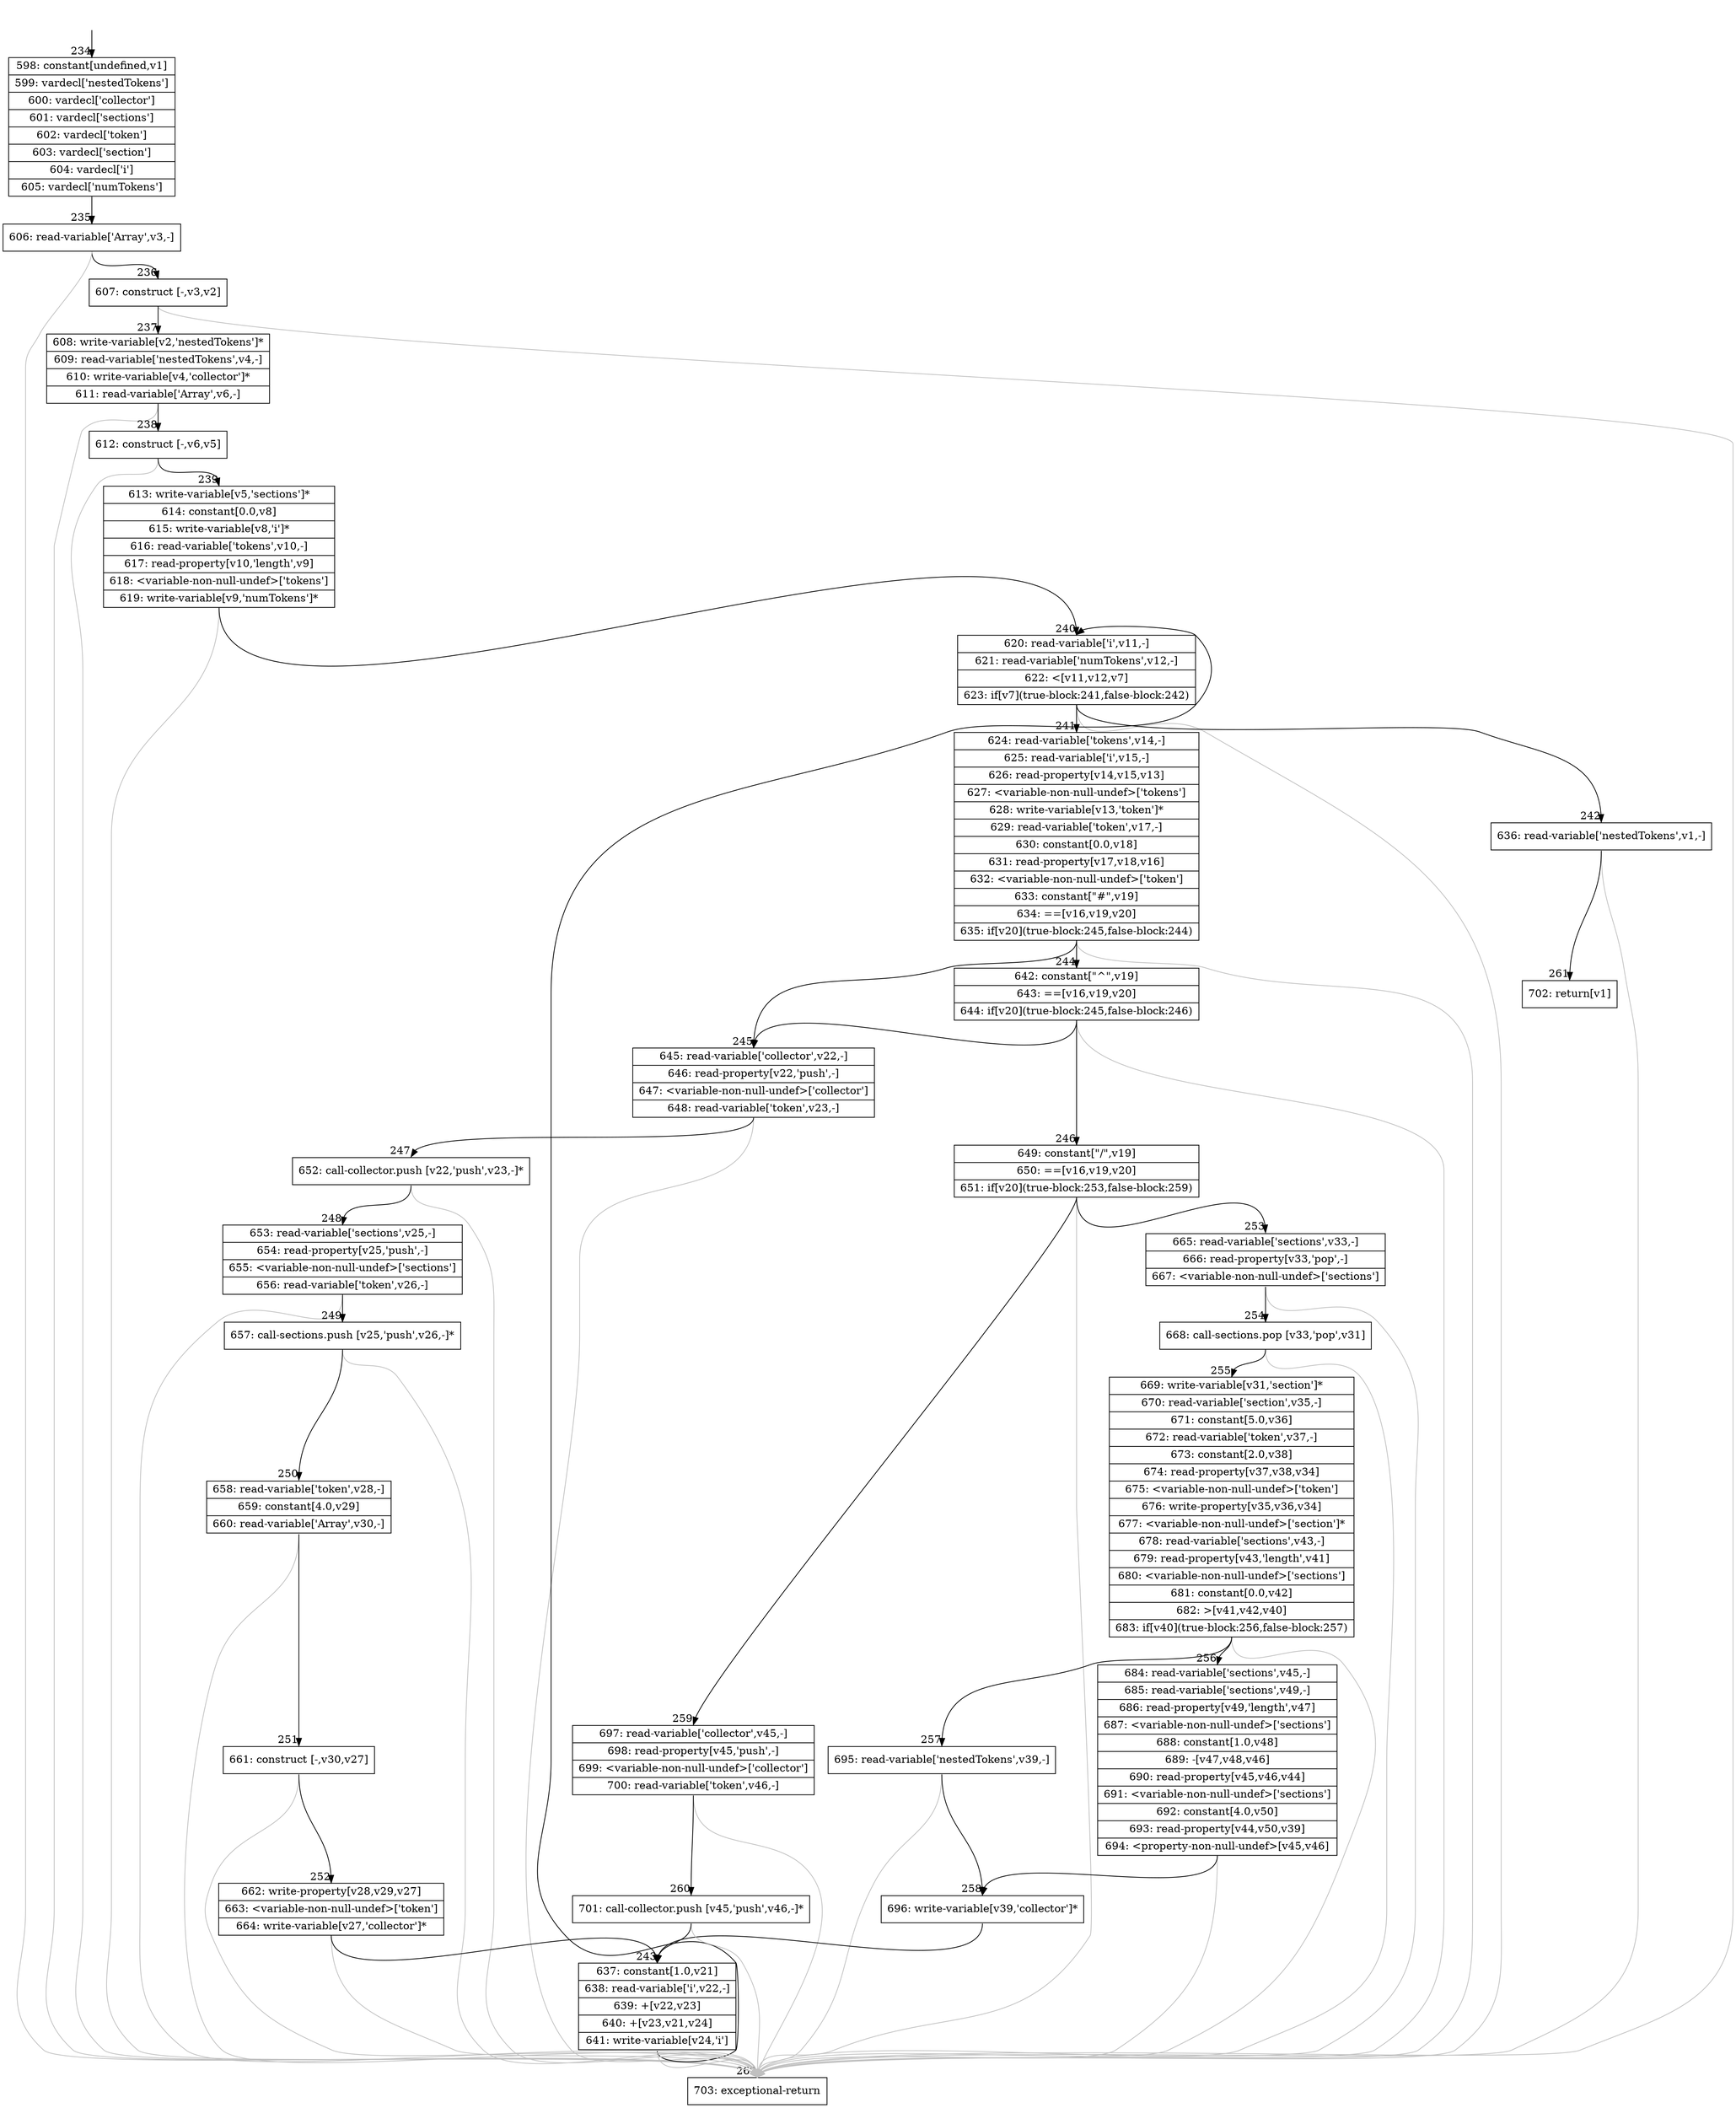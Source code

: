 digraph {
rankdir="TD"
BB_entry14[shape=none,label=""];
BB_entry14 -> BB234 [tailport=s, headport=n, headlabel="    234"]
BB234 [shape=record label="{598: constant[undefined,v1]|599: vardecl['nestedTokens']|600: vardecl['collector']|601: vardecl['sections']|602: vardecl['token']|603: vardecl['section']|604: vardecl['i']|605: vardecl['numTokens']}" ] 
BB234 -> BB235 [tailport=s, headport=n, headlabel="      235"]
BB235 [shape=record label="{606: read-variable['Array',v3,-]}" ] 
BB235 -> BB236 [tailport=s, headport=n, headlabel="      236"]
BB235 -> BB262 [tailport=s, headport=n, color=gray, headlabel="      262"]
BB236 [shape=record label="{607: construct [-,v3,v2]}" ] 
BB236 -> BB237 [tailport=s, headport=n, headlabel="      237"]
BB236 -> BB262 [tailport=s, headport=n, color=gray]
BB237 [shape=record label="{608: write-variable[v2,'nestedTokens']*|609: read-variable['nestedTokens',v4,-]|610: write-variable[v4,'collector']*|611: read-variable['Array',v6,-]}" ] 
BB237 -> BB238 [tailport=s, headport=n, headlabel="      238"]
BB237 -> BB262 [tailport=s, headport=n, color=gray]
BB238 [shape=record label="{612: construct [-,v6,v5]}" ] 
BB238 -> BB239 [tailport=s, headport=n, headlabel="      239"]
BB238 -> BB262 [tailport=s, headport=n, color=gray]
BB239 [shape=record label="{613: write-variable[v5,'sections']*|614: constant[0.0,v8]|615: write-variable[v8,'i']*|616: read-variable['tokens',v10,-]|617: read-property[v10,'length',v9]|618: \<variable-non-null-undef\>['tokens']|619: write-variable[v9,'numTokens']*}" ] 
BB239 -> BB240 [tailport=s, headport=n, headlabel="      240"]
BB239 -> BB262 [tailport=s, headport=n, color=gray]
BB240 [shape=record label="{620: read-variable['i',v11,-]|621: read-variable['numTokens',v12,-]|622: \<[v11,v12,v7]|623: if[v7](true-block:241,false-block:242)}" ] 
BB240 -> BB241 [tailport=s, headport=n, headlabel="      241"]
BB240 -> BB242 [tailport=s, headport=n, headlabel="      242"]
BB240 -> BB262 [tailport=s, headport=n, color=gray]
BB241 [shape=record label="{624: read-variable['tokens',v14,-]|625: read-variable['i',v15,-]|626: read-property[v14,v15,v13]|627: \<variable-non-null-undef\>['tokens']|628: write-variable[v13,'token']*|629: read-variable['token',v17,-]|630: constant[0.0,v18]|631: read-property[v17,v18,v16]|632: \<variable-non-null-undef\>['token']|633: constant[\"#\",v19]|634: ==[v16,v19,v20]|635: if[v20](true-block:245,false-block:244)}" ] 
BB241 -> BB245 [tailport=s, headport=n, headlabel="      245"]
BB241 -> BB244 [tailport=s, headport=n, headlabel="      244"]
BB241 -> BB262 [tailport=s, headport=n, color=gray]
BB242 [shape=record label="{636: read-variable['nestedTokens',v1,-]}" ] 
BB242 -> BB261 [tailport=s, headport=n, headlabel="      261"]
BB242 -> BB262 [tailport=s, headport=n, color=gray]
BB243 [shape=record label="{637: constant[1.0,v21]|638: read-variable['i',v22,-]|639: +[v22,v23]|640: +[v23,v21,v24]|641: write-variable[v24,'i']}" ] 
BB243 -> BB240 [tailport=s, headport=n]
BB243 -> BB262 [tailport=s, headport=n, color=gray]
BB244 [shape=record label="{642: constant[\"^\",v19]|643: ==[v16,v19,v20]|644: if[v20](true-block:245,false-block:246)}" ] 
BB244 -> BB245 [tailport=s, headport=n]
BB244 -> BB246 [tailport=s, headport=n, headlabel="      246"]
BB244 -> BB262 [tailport=s, headport=n, color=gray]
BB245 [shape=record label="{645: read-variable['collector',v22,-]|646: read-property[v22,'push',-]|647: \<variable-non-null-undef\>['collector']|648: read-variable['token',v23,-]}" ] 
BB245 -> BB247 [tailport=s, headport=n, headlabel="      247"]
BB245 -> BB262 [tailport=s, headport=n, color=gray]
BB246 [shape=record label="{649: constant[\"/\",v19]|650: ==[v16,v19,v20]|651: if[v20](true-block:253,false-block:259)}" ] 
BB246 -> BB253 [tailport=s, headport=n, headlabel="      253"]
BB246 -> BB259 [tailport=s, headport=n, headlabel="      259"]
BB246 -> BB262 [tailport=s, headport=n, color=gray]
BB247 [shape=record label="{652: call-collector.push [v22,'push',v23,-]*}" ] 
BB247 -> BB248 [tailport=s, headport=n, headlabel="      248"]
BB247 -> BB262 [tailport=s, headport=n, color=gray]
BB248 [shape=record label="{653: read-variable['sections',v25,-]|654: read-property[v25,'push',-]|655: \<variable-non-null-undef\>['sections']|656: read-variable['token',v26,-]}" ] 
BB248 -> BB249 [tailport=s, headport=n, headlabel="      249"]
BB248 -> BB262 [tailport=s, headport=n, color=gray]
BB249 [shape=record label="{657: call-sections.push [v25,'push',v26,-]*}" ] 
BB249 -> BB250 [tailport=s, headport=n, headlabel="      250"]
BB249 -> BB262 [tailport=s, headport=n, color=gray]
BB250 [shape=record label="{658: read-variable['token',v28,-]|659: constant[4.0,v29]|660: read-variable['Array',v30,-]}" ] 
BB250 -> BB251 [tailport=s, headport=n, headlabel="      251"]
BB250 -> BB262 [tailport=s, headport=n, color=gray]
BB251 [shape=record label="{661: construct [-,v30,v27]}" ] 
BB251 -> BB252 [tailport=s, headport=n, headlabel="      252"]
BB251 -> BB262 [tailport=s, headport=n, color=gray]
BB252 [shape=record label="{662: write-property[v28,v29,v27]|663: \<variable-non-null-undef\>['token']|664: write-variable[v27,'collector']*}" ] 
BB252 -> BB243 [tailport=s, headport=n, headlabel="      243"]
BB252 -> BB262 [tailport=s, headport=n, color=gray]
BB253 [shape=record label="{665: read-variable['sections',v33,-]|666: read-property[v33,'pop',-]|667: \<variable-non-null-undef\>['sections']}" ] 
BB253 -> BB254 [tailport=s, headport=n, headlabel="      254"]
BB253 -> BB262 [tailport=s, headport=n, color=gray]
BB254 [shape=record label="{668: call-sections.pop [v33,'pop',v31]}" ] 
BB254 -> BB255 [tailport=s, headport=n, headlabel="      255"]
BB254 -> BB262 [tailport=s, headport=n, color=gray]
BB255 [shape=record label="{669: write-variable[v31,'section']*|670: read-variable['section',v35,-]|671: constant[5.0,v36]|672: read-variable['token',v37,-]|673: constant[2.0,v38]|674: read-property[v37,v38,v34]|675: \<variable-non-null-undef\>['token']|676: write-property[v35,v36,v34]|677: \<variable-non-null-undef\>['section']*|678: read-variable['sections',v43,-]|679: read-property[v43,'length',v41]|680: \<variable-non-null-undef\>['sections']|681: constant[0.0,v42]|682: \>[v41,v42,v40]|683: if[v40](true-block:256,false-block:257)}" ] 
BB255 -> BB256 [tailport=s, headport=n, headlabel="      256"]
BB255 -> BB257 [tailport=s, headport=n, headlabel="      257"]
BB255 -> BB262 [tailport=s, headport=n, color=gray]
BB256 [shape=record label="{684: read-variable['sections',v45,-]|685: read-variable['sections',v49,-]|686: read-property[v49,'length',v47]|687: \<variable-non-null-undef\>['sections']|688: constant[1.0,v48]|689: -[v47,v48,v46]|690: read-property[v45,v46,v44]|691: \<variable-non-null-undef\>['sections']|692: constant[4.0,v50]|693: read-property[v44,v50,v39]|694: \<property-non-null-undef\>[v45,v46]}" ] 
BB256 -> BB258 [tailport=s, headport=n, headlabel="      258"]
BB256 -> BB262 [tailport=s, headport=n, color=gray]
BB257 [shape=record label="{695: read-variable['nestedTokens',v39,-]}" ] 
BB257 -> BB258 [tailport=s, headport=n]
BB257 -> BB262 [tailport=s, headport=n, color=gray]
BB258 [shape=record label="{696: write-variable[v39,'collector']*}" ] 
BB258 -> BB243 [tailport=s, headport=n]
BB259 [shape=record label="{697: read-variable['collector',v45,-]|698: read-property[v45,'push',-]|699: \<variable-non-null-undef\>['collector']|700: read-variable['token',v46,-]}" ] 
BB259 -> BB260 [tailport=s, headport=n, headlabel="      260"]
BB259 -> BB262 [tailport=s, headport=n, color=gray]
BB260 [shape=record label="{701: call-collector.push [v45,'push',v46,-]*}" ] 
BB260 -> BB243 [tailport=s, headport=n]
BB260 -> BB262 [tailport=s, headport=n, color=gray]
BB261 [shape=record label="{702: return[v1]}" ] 
BB262 [shape=record label="{703: exceptional-return}" ] 
//#$~ 269
}
